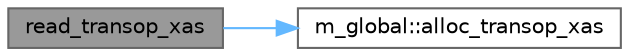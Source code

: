 digraph "read_transop_xas"
{
 // LATEX_PDF_SIZE
  bgcolor="transparent";
  edge [fontname=Helvetica,fontsize=10,labelfontname=Helvetica,labelfontsize=10];
  node [fontname=Helvetica,fontsize=10,shape=box,height=0.2,width=0.4];
  rankdir="LR";
  Node1 [label="read_transop_xas",height=0.2,width=0.4,color="gray40", fillcolor="grey60", style="filled", fontcolor="black",tooltip=" "];
  Node1 -> Node2 [color="steelblue1",style="solid"];
  Node2 [label="m_global::alloc_transop_xas",height=0.2,width=0.4,color="grey40", fillcolor="white", style="filled",URL="$namespacem__global.html#a1e805d3f2af9d2f6b27609d426e83d22",tooltip=" "];
}
